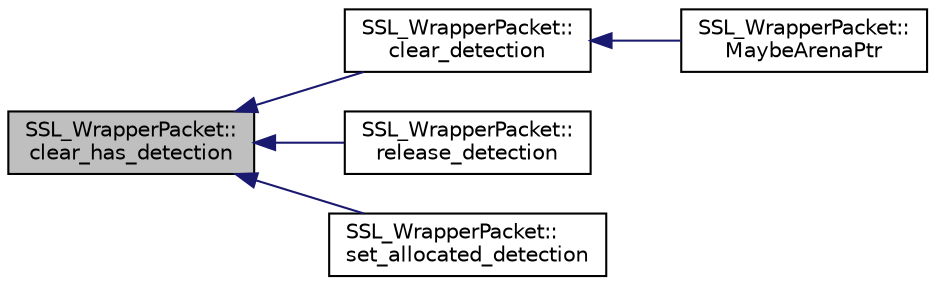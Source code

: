 digraph "SSL_WrapperPacket::clear_has_detection"
{
 // INTERACTIVE_SVG=YES
  edge [fontname="Helvetica",fontsize="10",labelfontname="Helvetica",labelfontsize="10"];
  node [fontname="Helvetica",fontsize="10",shape=record];
  rankdir="LR";
  Node1 [label="SSL_WrapperPacket::\lclear_has_detection",height=0.2,width=0.4,color="black", fillcolor="grey75", style="filled", fontcolor="black"];
  Node1 -> Node2 [dir="back",color="midnightblue",fontsize="10",style="solid",fontname="Helvetica"];
  Node2 [label="SSL_WrapperPacket::\lclear_detection",height=0.2,width=0.4,color="black", fillcolor="white", style="filled",URL="$d3/ddc/class_s_s_l___wrapper_packet.html#aa3576bdf08d3aeafa7b71792696e200e"];
  Node2 -> Node3 [dir="back",color="midnightblue",fontsize="10",style="solid",fontname="Helvetica"];
  Node3 [label="SSL_WrapperPacket::\lMaybeArenaPtr",height=0.2,width=0.4,color="black", fillcolor="white", style="filled",URL="$d3/ddc/class_s_s_l___wrapper_packet.html#a32647e60dd72aa8d26c80cf17f6146c0"];
  Node1 -> Node4 [dir="back",color="midnightblue",fontsize="10",style="solid",fontname="Helvetica"];
  Node4 [label="SSL_WrapperPacket::\lrelease_detection",height=0.2,width=0.4,color="black", fillcolor="white", style="filled",URL="$d3/ddc/class_s_s_l___wrapper_packet.html#ae7caa8d6d7be9d307092880ec551b454"];
  Node1 -> Node5 [dir="back",color="midnightblue",fontsize="10",style="solid",fontname="Helvetica"];
  Node5 [label="SSL_WrapperPacket::\lset_allocated_detection",height=0.2,width=0.4,color="black", fillcolor="white", style="filled",URL="$d3/ddc/class_s_s_l___wrapper_packet.html#a2cb859d69920520e3bff3f17b3ee03d3"];
}
